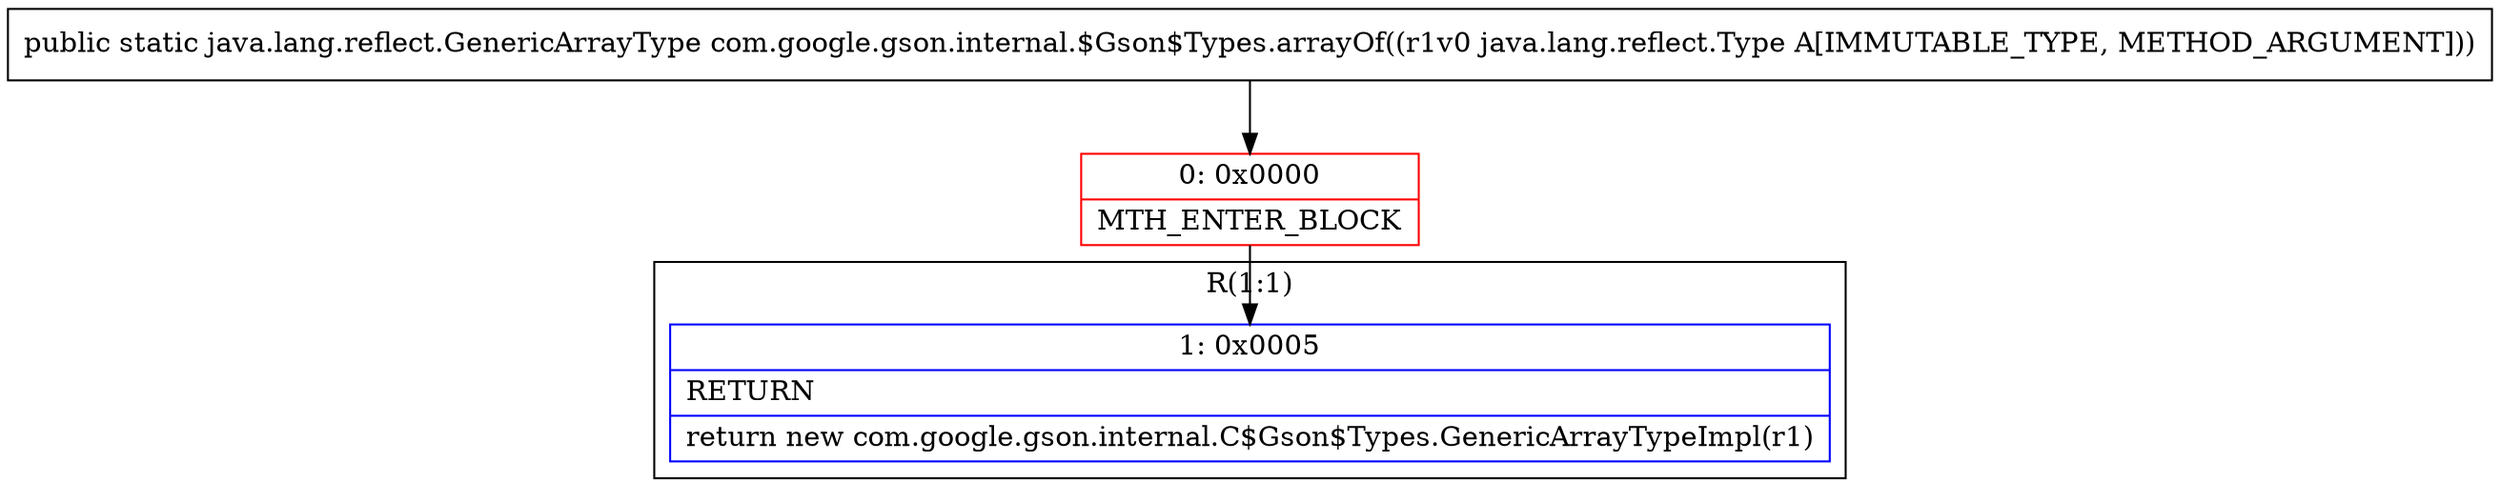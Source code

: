 digraph "CFG forcom.google.gson.internal.$Gson$Types.arrayOf(Ljava\/lang\/reflect\/Type;)Ljava\/lang\/reflect\/GenericArrayType;" {
subgraph cluster_Region_966415356 {
label = "R(1:1)";
node [shape=record,color=blue];
Node_1 [shape=record,label="{1\:\ 0x0005|RETURN\l|return new com.google.gson.internal.C$Gson$Types.GenericArrayTypeImpl(r1)\l}"];
}
Node_0 [shape=record,color=red,label="{0\:\ 0x0000|MTH_ENTER_BLOCK\l}"];
MethodNode[shape=record,label="{public static java.lang.reflect.GenericArrayType com.google.gson.internal.$Gson$Types.arrayOf((r1v0 java.lang.reflect.Type A[IMMUTABLE_TYPE, METHOD_ARGUMENT])) }"];
MethodNode -> Node_0;
Node_0 -> Node_1;
}

